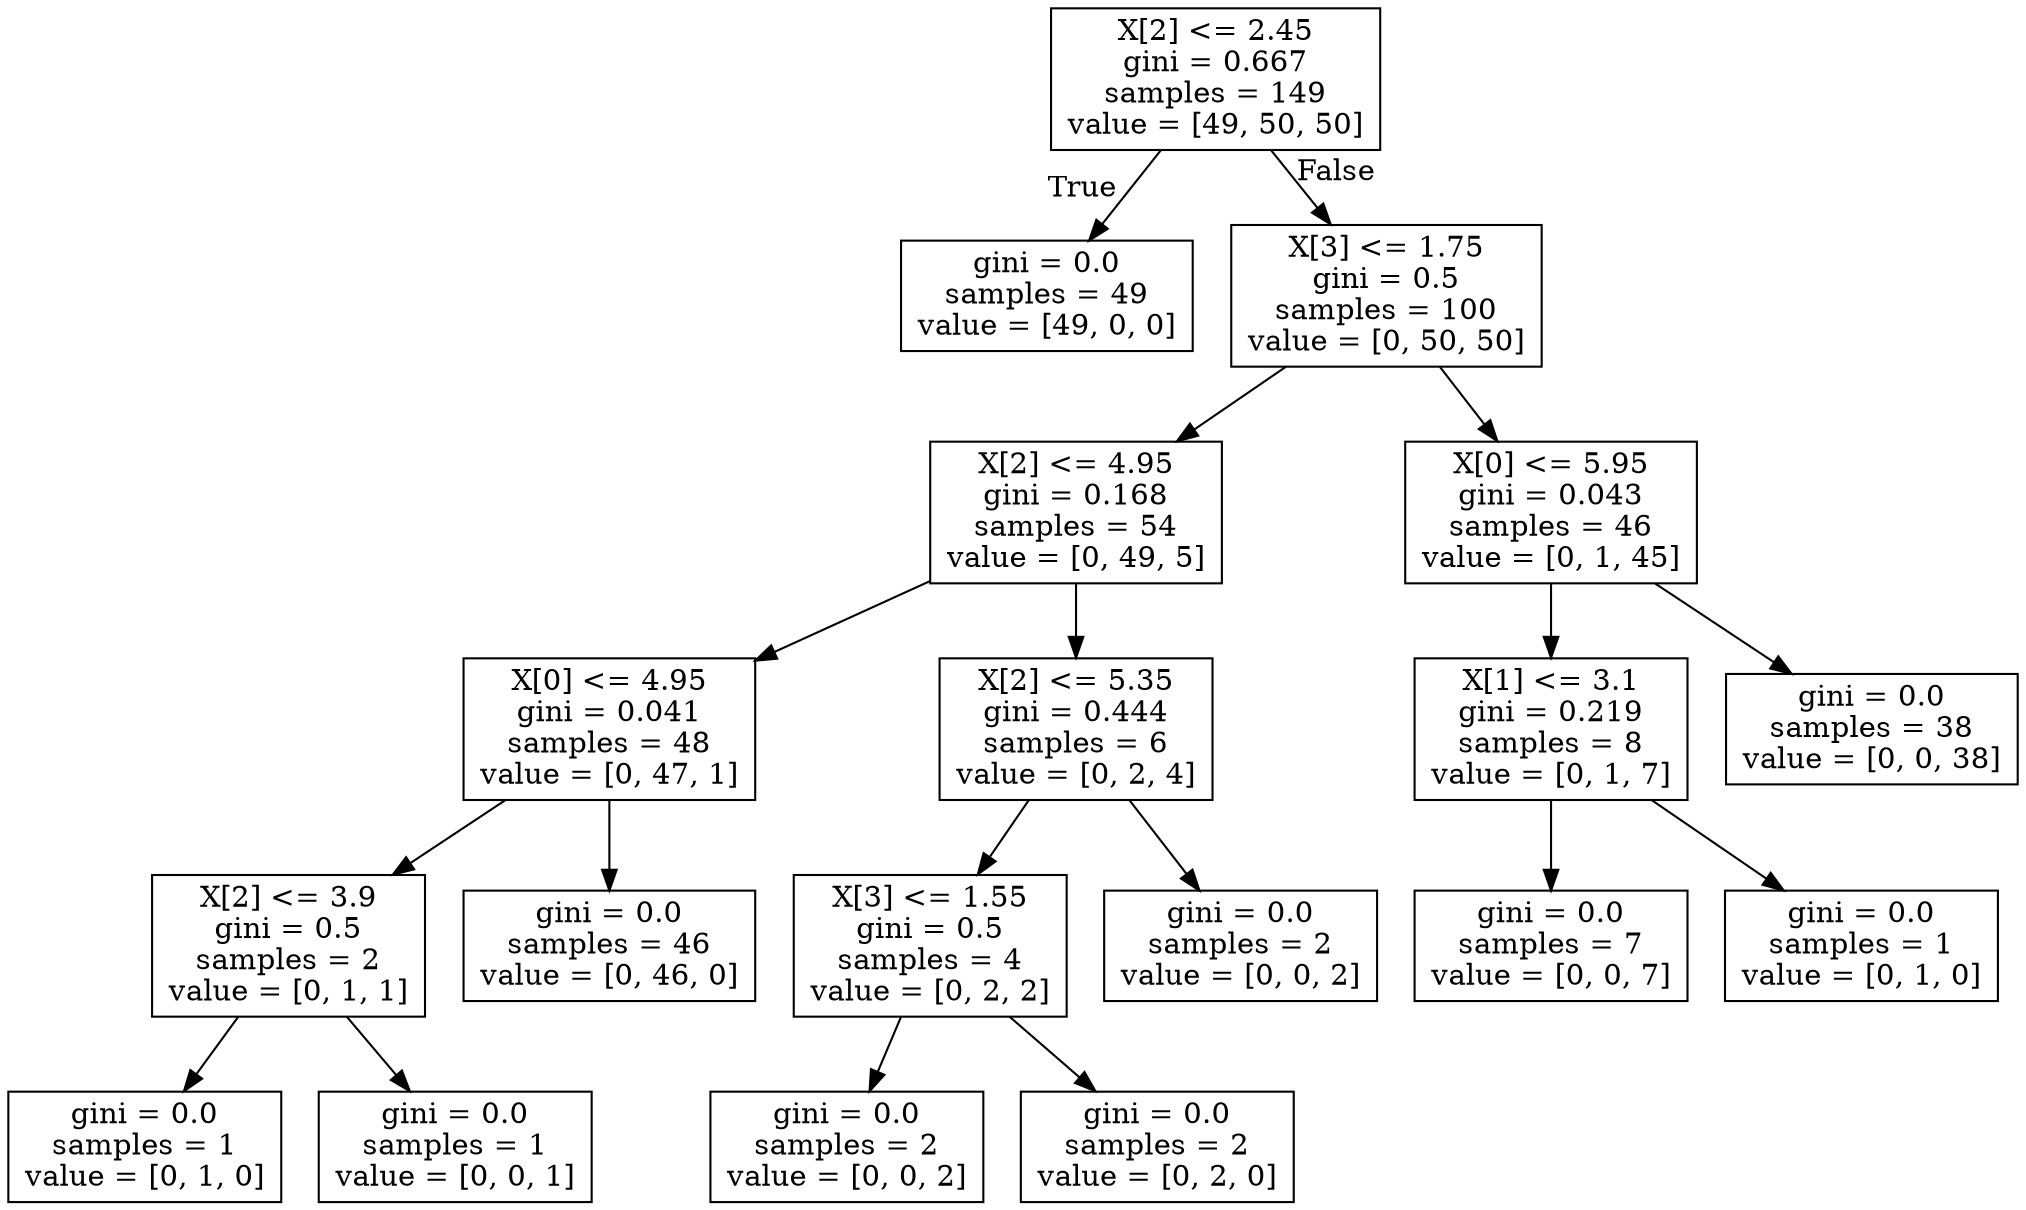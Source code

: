 digraph Tree {
node [shape=box] ;
0 [label="X[2] <= 2.45\ngini = 0.667\nsamples = 149\nvalue = [49, 50, 50]"] ;
1 [label="gini = 0.0\nsamples = 49\nvalue = [49, 0, 0]"] ;
0 -> 1 [labeldistance=2.5, labelangle=45, headlabel="True"] ;
2 [label="X[3] <= 1.75\ngini = 0.5\nsamples = 100\nvalue = [0, 50, 50]"] ;
0 -> 2 [labeldistance=2.5, labelangle=-45, headlabel="False"] ;
3 [label="X[2] <= 4.95\ngini = 0.168\nsamples = 54\nvalue = [0, 49, 5]"] ;
2 -> 3 ;
4 [label="X[0] <= 4.95\ngini = 0.041\nsamples = 48\nvalue = [0, 47, 1]"] ;
3 -> 4 ;
5 [label="X[2] <= 3.9\ngini = 0.5\nsamples = 2\nvalue = [0, 1, 1]"] ;
4 -> 5 ;
6 [label="gini = 0.0\nsamples = 1\nvalue = [0, 1, 0]"] ;
5 -> 6 ;
7 [label="gini = 0.0\nsamples = 1\nvalue = [0, 0, 1]"] ;
5 -> 7 ;
8 [label="gini = 0.0\nsamples = 46\nvalue = [0, 46, 0]"] ;
4 -> 8 ;
9 [label="X[2] <= 5.35\ngini = 0.444\nsamples = 6\nvalue = [0, 2, 4]"] ;
3 -> 9 ;
10 [label="X[3] <= 1.55\ngini = 0.5\nsamples = 4\nvalue = [0, 2, 2]"] ;
9 -> 10 ;
11 [label="gini = 0.0\nsamples = 2\nvalue = [0, 0, 2]"] ;
10 -> 11 ;
12 [label="gini = 0.0\nsamples = 2\nvalue = [0, 2, 0]"] ;
10 -> 12 ;
13 [label="gini = 0.0\nsamples = 2\nvalue = [0, 0, 2]"] ;
9 -> 13 ;
14 [label="X[0] <= 5.95\ngini = 0.043\nsamples = 46\nvalue = [0, 1, 45]"] ;
2 -> 14 ;
15 [label="X[1] <= 3.1\ngini = 0.219\nsamples = 8\nvalue = [0, 1, 7]"] ;
14 -> 15 ;
16 [label="gini = 0.0\nsamples = 7\nvalue = [0, 0, 7]"] ;
15 -> 16 ;
17 [label="gini = 0.0\nsamples = 1\nvalue = [0, 1, 0]"] ;
15 -> 17 ;
18 [label="gini = 0.0\nsamples = 38\nvalue = [0, 0, 38]"] ;
14 -> 18 ;
}
